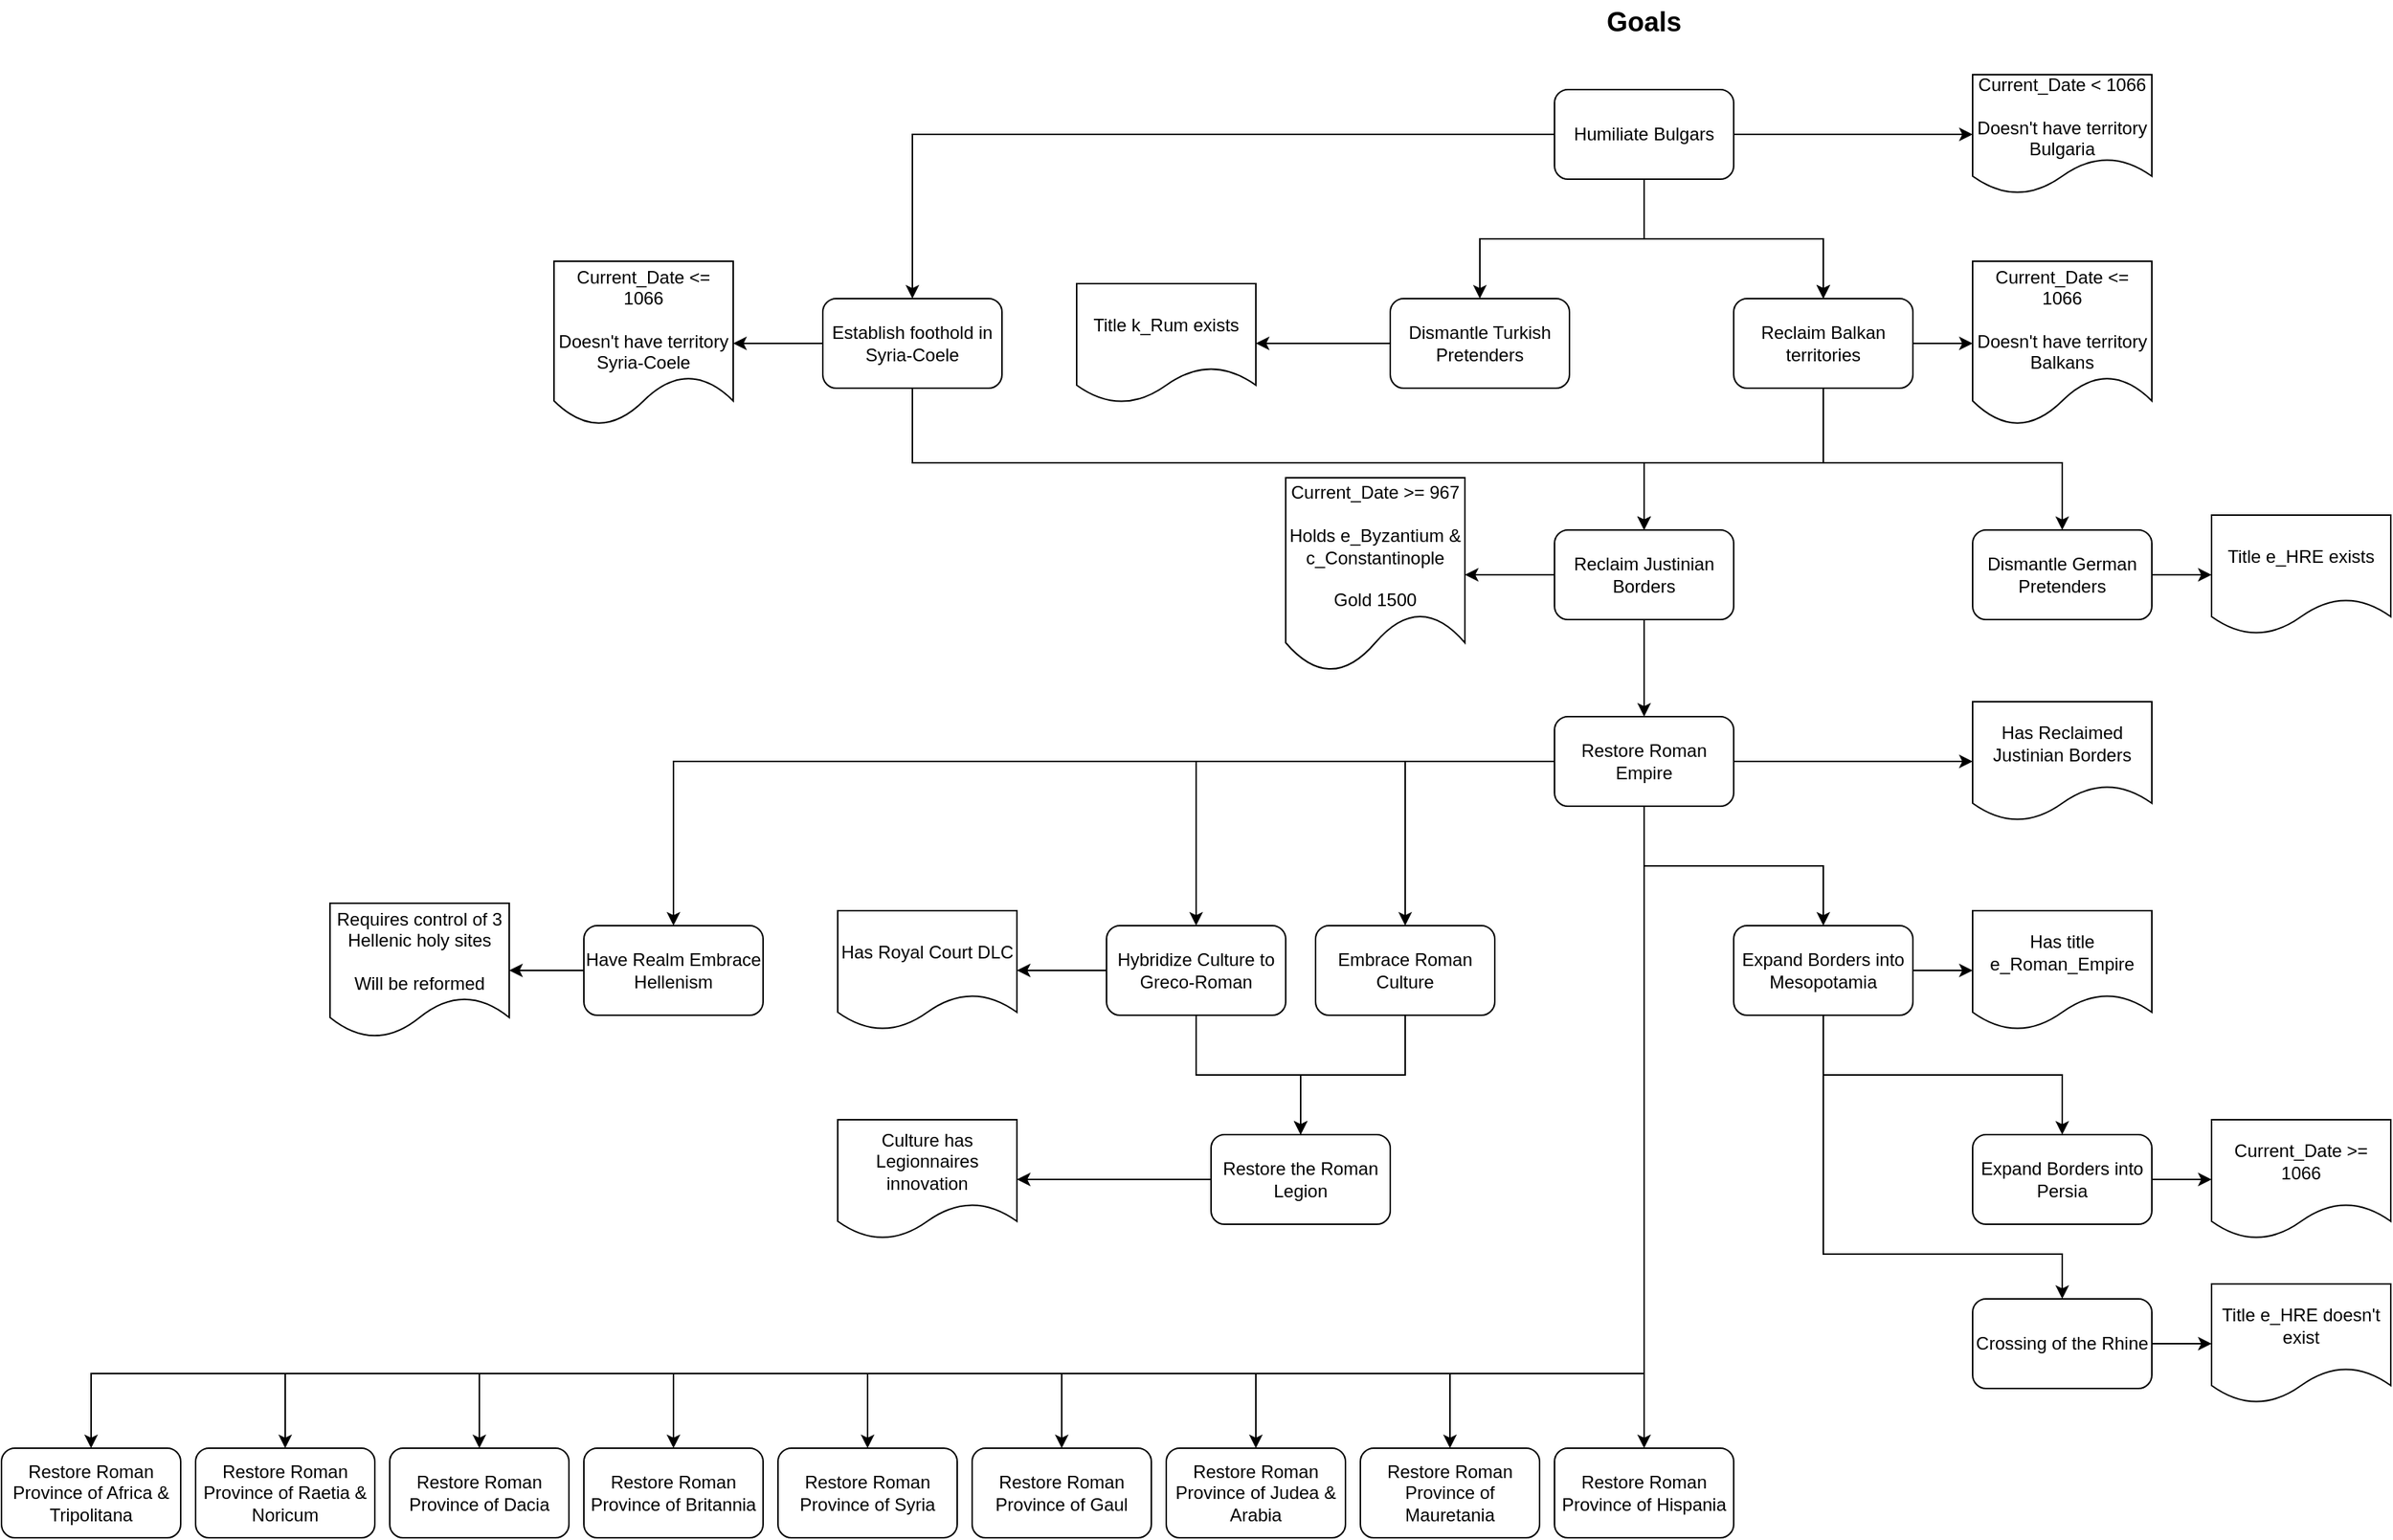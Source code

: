 <mxfile version="22.1.0" type="github" pages="2">
  <diagram id="C5RBs43oDa-KdzZeNtuy" name="Goals">
    <mxGraphModel dx="4570" dy="1067" grid="1" gridSize="10" guides="1" tooltips="1" connect="1" arrows="1" fold="1" page="1" pageScale="1" pageWidth="1169" pageHeight="827" math="0" shadow="0">
      <root>
        <mxCell id="WIyWlLk6GJQsqaUBKTNV-0" />
        <mxCell id="WIyWlLk6GJQsqaUBKTNV-1" parent="WIyWlLk6GJQsqaUBKTNV-0" />
        <mxCell id="AzHufuIv4rGmuMpHbdiP-20" value="" style="edgeStyle=orthogonalEdgeStyle;rounded=0;orthogonalLoop=1;jettySize=auto;html=1;" parent="WIyWlLk6GJQsqaUBKTNV-1" source="AzHufuIv4rGmuMpHbdiP-2" target="AzHufuIv4rGmuMpHbdiP-19" edge="1">
          <mxGeometry relative="1" as="geometry" />
        </mxCell>
        <mxCell id="AzHufuIv4rGmuMpHbdiP-2" value="Restore the Roman Legion" style="rounded=1;whiteSpace=wrap;html=1;" parent="WIyWlLk6GJQsqaUBKTNV-1" vertex="1">
          <mxGeometry x="-830" y="790" width="120" height="60" as="geometry" />
        </mxCell>
        <mxCell id="AzHufuIv4rGmuMpHbdiP-32" value="" style="edgeStyle=orthogonalEdgeStyle;rounded=0;orthogonalLoop=1;jettySize=auto;html=1;" parent="WIyWlLk6GJQsqaUBKTNV-1" source="AzHufuIv4rGmuMpHbdiP-3" target="AzHufuIv4rGmuMpHbdiP-31" edge="1">
          <mxGeometry relative="1" as="geometry" />
        </mxCell>
        <mxCell id="AzHufuIv4rGmuMpHbdiP-34" value="" style="edgeStyle=orthogonalEdgeStyle;rounded=0;orthogonalLoop=1;jettySize=auto;html=1;" parent="WIyWlLk6GJQsqaUBKTNV-1" source="AzHufuIv4rGmuMpHbdiP-3" target="AzHufuIv4rGmuMpHbdiP-33" edge="1">
          <mxGeometry relative="1" as="geometry" />
        </mxCell>
        <mxCell id="AzHufuIv4rGmuMpHbdiP-3" value="Reclaim Justinian Borders" style="rounded=1;whiteSpace=wrap;html=1;" parent="WIyWlLk6GJQsqaUBKTNV-1" vertex="1">
          <mxGeometry x="-600" y="385" width="120" height="60" as="geometry" />
        </mxCell>
        <mxCell id="AzHufuIv4rGmuMpHbdiP-19" value="Culture has Legionnaires innovation" style="shape=document;whiteSpace=wrap;html=1;boundedLbl=1;rounded=1;" parent="WIyWlLk6GJQsqaUBKTNV-1" vertex="1">
          <mxGeometry x="-1080" y="780" width="120" height="80" as="geometry" />
        </mxCell>
        <mxCell id="AzHufuIv4rGmuMpHbdiP-31" value="Current_Date &amp;gt;= 967&lt;br&gt;&lt;br&gt;Holds e_Byzantium &amp;amp; c_Constantinople&lt;br&gt;&lt;br&gt;Gold 1500" style="shape=document;whiteSpace=wrap;html=1;boundedLbl=1;rounded=1;" parent="WIyWlLk6GJQsqaUBKTNV-1" vertex="1">
          <mxGeometry x="-780" y="350" width="120" height="130" as="geometry" />
        </mxCell>
        <mxCell id="AzHufuIv4rGmuMpHbdiP-36" value="" style="edgeStyle=orthogonalEdgeStyle;rounded=0;orthogonalLoop=1;jettySize=auto;html=1;" parent="WIyWlLk6GJQsqaUBKTNV-1" source="AzHufuIv4rGmuMpHbdiP-33" target="AzHufuIv4rGmuMpHbdiP-35" edge="1">
          <mxGeometry relative="1" as="geometry" />
        </mxCell>
        <mxCell id="AzHufuIv4rGmuMpHbdiP-55" value="" style="edgeStyle=orthogonalEdgeStyle;rounded=0;orthogonalLoop=1;jettySize=auto;html=1;" parent="WIyWlLk6GJQsqaUBKTNV-1" source="AzHufuIv4rGmuMpHbdiP-33" target="AzHufuIv4rGmuMpHbdiP-54" edge="1">
          <mxGeometry relative="1" as="geometry" />
        </mxCell>
        <mxCell id="AzHufuIv4rGmuMpHbdiP-65" style="edgeStyle=orthogonalEdgeStyle;rounded=0;orthogonalLoop=1;jettySize=auto;html=1;" parent="WIyWlLk6GJQsqaUBKTNV-1" source="AzHufuIv4rGmuMpHbdiP-33" target="AzHufuIv4rGmuMpHbdiP-64" edge="1">
          <mxGeometry relative="1" as="geometry" />
        </mxCell>
        <mxCell id="AzHufuIv4rGmuMpHbdiP-66" style="edgeStyle=orthogonalEdgeStyle;rounded=0;orthogonalLoop=1;jettySize=auto;html=1;entryX=0.5;entryY=0;entryDx=0;entryDy=0;" parent="WIyWlLk6GJQsqaUBKTNV-1" source="AzHufuIv4rGmuMpHbdiP-33" target="AzHufuIv4rGmuMpHbdiP-63" edge="1">
          <mxGeometry relative="1" as="geometry" />
        </mxCell>
        <mxCell id="vj43TnjGdLEXOyHiawmW-1" value="" style="edgeStyle=orthogonalEdgeStyle;rounded=0;orthogonalLoop=1;jettySize=auto;html=1;" edge="1" parent="WIyWlLk6GJQsqaUBKTNV-1" source="AzHufuIv4rGmuMpHbdiP-33" target="vj43TnjGdLEXOyHiawmW-0">
          <mxGeometry relative="1" as="geometry" />
        </mxCell>
        <mxCell id="xvBwaV-0SH2-mo29iPKQ-28" style="edgeStyle=orthogonalEdgeStyle;rounded=0;orthogonalLoop=1;jettySize=auto;html=1;entryX=0.5;entryY=0;entryDx=0;entryDy=0;" edge="1" parent="WIyWlLk6GJQsqaUBKTNV-1" source="AzHufuIv4rGmuMpHbdiP-33" target="xvBwaV-0SH2-mo29iPKQ-24">
          <mxGeometry relative="1" as="geometry">
            <Array as="points">
              <mxPoint x="-540" y="950" />
              <mxPoint x="-670" y="950" />
            </Array>
          </mxGeometry>
        </mxCell>
        <mxCell id="AzHufuIv4rGmuMpHbdiP-33" value="Restore Roman Empire" style="whiteSpace=wrap;html=1;rounded=1;" parent="WIyWlLk6GJQsqaUBKTNV-1" vertex="1">
          <mxGeometry x="-600" y="510" width="120" height="60" as="geometry" />
        </mxCell>
        <mxCell id="AzHufuIv4rGmuMpHbdiP-35" value="Has Reclaimed Justinian Borders" style="shape=document;whiteSpace=wrap;html=1;boundedLbl=1;rounded=1;" parent="WIyWlLk6GJQsqaUBKTNV-1" vertex="1">
          <mxGeometry x="-320" y="500" width="120" height="80" as="geometry" />
        </mxCell>
        <mxCell id="AzHufuIv4rGmuMpHbdiP-40" style="edgeStyle=orthogonalEdgeStyle;rounded=0;orthogonalLoop=1;jettySize=auto;html=1;" parent="WIyWlLk6GJQsqaUBKTNV-1" source="AzHufuIv4rGmuMpHbdiP-39" target="AzHufuIv4rGmuMpHbdiP-3" edge="1">
          <mxGeometry relative="1" as="geometry">
            <Array as="points">
              <mxPoint x="-420" y="340" />
              <mxPoint x="-540" y="340" />
            </Array>
          </mxGeometry>
        </mxCell>
        <mxCell id="AzHufuIv4rGmuMpHbdiP-47" value="" style="edgeStyle=orthogonalEdgeStyle;rounded=0;orthogonalLoop=1;jettySize=auto;html=1;" parent="WIyWlLk6GJQsqaUBKTNV-1" source="AzHufuIv4rGmuMpHbdiP-39" target="AzHufuIv4rGmuMpHbdiP-46" edge="1">
          <mxGeometry relative="1" as="geometry" />
        </mxCell>
        <mxCell id="xvBwaV-0SH2-mo29iPKQ-13" style="edgeStyle=orthogonalEdgeStyle;rounded=0;orthogonalLoop=1;jettySize=auto;html=1;entryX=0.5;entryY=0;entryDx=0;entryDy=0;" edge="1" parent="WIyWlLk6GJQsqaUBKTNV-1" source="AzHufuIv4rGmuMpHbdiP-39" target="xvBwaV-0SH2-mo29iPKQ-11">
          <mxGeometry relative="1" as="geometry">
            <Array as="points">
              <mxPoint x="-420" y="340" />
              <mxPoint x="-260" y="340" />
            </Array>
          </mxGeometry>
        </mxCell>
        <mxCell id="AzHufuIv4rGmuMpHbdiP-39" value="Reclaim Balkan territories" style="rounded=1;whiteSpace=wrap;html=1;" parent="WIyWlLk6GJQsqaUBKTNV-1" vertex="1">
          <mxGeometry x="-480" y="230" width="120" height="60" as="geometry" />
        </mxCell>
        <mxCell id="AzHufuIv4rGmuMpHbdiP-44" value="" style="edgeStyle=orthogonalEdgeStyle;rounded=0;orthogonalLoop=1;jettySize=auto;html=1;" parent="WIyWlLk6GJQsqaUBKTNV-1" source="AzHufuIv4rGmuMpHbdiP-42" target="AzHufuIv4rGmuMpHbdiP-43" edge="1">
          <mxGeometry relative="1" as="geometry" />
        </mxCell>
        <mxCell id="AzHufuIv4rGmuMpHbdiP-45" style="edgeStyle=orthogonalEdgeStyle;rounded=0;orthogonalLoop=1;jettySize=auto;html=1;entryX=0.5;entryY=0;entryDx=0;entryDy=0;" parent="WIyWlLk6GJQsqaUBKTNV-1" source="AzHufuIv4rGmuMpHbdiP-42" target="AzHufuIv4rGmuMpHbdiP-39" edge="1">
          <mxGeometry relative="1" as="geometry" />
        </mxCell>
        <mxCell id="AzHufuIv4rGmuMpHbdiP-48" value="" style="edgeStyle=orthogonalEdgeStyle;rounded=0;orthogonalLoop=1;jettySize=auto;html=1;" parent="WIyWlLk6GJQsqaUBKTNV-1" source="AzHufuIv4rGmuMpHbdiP-42" target="AzHufuIv4rGmuMpHbdiP-39" edge="1">
          <mxGeometry relative="1" as="geometry" />
        </mxCell>
        <mxCell id="AzHufuIv4rGmuMpHbdiP-50" value="" style="edgeStyle=orthogonalEdgeStyle;rounded=0;orthogonalLoop=1;jettySize=auto;html=1;" parent="WIyWlLk6GJQsqaUBKTNV-1" source="AzHufuIv4rGmuMpHbdiP-42" target="AzHufuIv4rGmuMpHbdiP-49" edge="1">
          <mxGeometry relative="1" as="geometry" />
        </mxCell>
        <mxCell id="xvBwaV-0SH2-mo29iPKQ-10" style="edgeStyle=orthogonalEdgeStyle;rounded=0;orthogonalLoop=1;jettySize=auto;html=1;entryX=0.5;entryY=0;entryDx=0;entryDy=0;" edge="1" parent="WIyWlLk6GJQsqaUBKTNV-1" source="AzHufuIv4rGmuMpHbdiP-42" target="xvBwaV-0SH2-mo29iPKQ-4">
          <mxGeometry relative="1" as="geometry" />
        </mxCell>
        <mxCell id="AzHufuIv4rGmuMpHbdiP-42" value="Humiliate Bulgars" style="rounded=1;whiteSpace=wrap;html=1;" parent="WIyWlLk6GJQsqaUBKTNV-1" vertex="1">
          <mxGeometry x="-600" y="90" width="120" height="60" as="geometry" />
        </mxCell>
        <mxCell id="AzHufuIv4rGmuMpHbdiP-43" value="Current_Date &amp;lt; 1066&lt;br&gt;&lt;br&gt;Doesn&#39;t have territory Bulgaria" style="shape=document;whiteSpace=wrap;html=1;boundedLbl=1;rounded=1;" parent="WIyWlLk6GJQsqaUBKTNV-1" vertex="1">
          <mxGeometry x="-320" y="80" width="120" height="80" as="geometry" />
        </mxCell>
        <mxCell id="AzHufuIv4rGmuMpHbdiP-46" value="Current_Date &amp;lt;= 1066&lt;br&gt;&lt;br&gt;Doesn&#39;t have territory Balkans&lt;br&gt;" style="shape=document;whiteSpace=wrap;html=1;boundedLbl=1;rounded=1;" parent="WIyWlLk6GJQsqaUBKTNV-1" vertex="1">
          <mxGeometry x="-320" y="205" width="120" height="110" as="geometry" />
        </mxCell>
        <mxCell id="AzHufuIv4rGmuMpHbdiP-52" value="" style="edgeStyle=orthogonalEdgeStyle;rounded=0;orthogonalLoop=1;jettySize=auto;html=1;" parent="WIyWlLk6GJQsqaUBKTNV-1" source="AzHufuIv4rGmuMpHbdiP-49" target="AzHufuIv4rGmuMpHbdiP-51" edge="1">
          <mxGeometry relative="1" as="geometry" />
        </mxCell>
        <mxCell id="xvBwaV-0SH2-mo29iPKQ-9" style="edgeStyle=orthogonalEdgeStyle;rounded=0;orthogonalLoop=1;jettySize=auto;html=1;entryX=0.5;entryY=0;entryDx=0;entryDy=0;exitX=0.5;exitY=1;exitDx=0;exitDy=0;" edge="1" parent="WIyWlLk6GJQsqaUBKTNV-1" source="AzHufuIv4rGmuMpHbdiP-49" target="AzHufuIv4rGmuMpHbdiP-3">
          <mxGeometry relative="1" as="geometry">
            <Array as="points">
              <mxPoint x="-1030" y="340" />
              <mxPoint x="-540" y="340" />
            </Array>
          </mxGeometry>
        </mxCell>
        <mxCell id="AzHufuIv4rGmuMpHbdiP-49" value="Establish foothold in Syria-Coele" style="whiteSpace=wrap;html=1;rounded=1;" parent="WIyWlLk6GJQsqaUBKTNV-1" vertex="1">
          <mxGeometry x="-1090" y="230" width="120" height="60" as="geometry" />
        </mxCell>
        <mxCell id="AzHufuIv4rGmuMpHbdiP-51" value="Current_Date &amp;lt;= 1066&lt;br&gt;&lt;br&gt;Doesn&#39;t have territory Syria-Coele" style="shape=document;whiteSpace=wrap;html=1;boundedLbl=1;rounded=1;" parent="WIyWlLk6GJQsqaUBKTNV-1" vertex="1">
          <mxGeometry x="-1270" y="205" width="120" height="110" as="geometry" />
        </mxCell>
        <mxCell id="AzHufuIv4rGmuMpHbdiP-57" value="" style="edgeStyle=orthogonalEdgeStyle;rounded=0;orthogonalLoop=1;jettySize=auto;html=1;" parent="WIyWlLk6GJQsqaUBKTNV-1" source="AzHufuIv4rGmuMpHbdiP-54" target="AzHufuIv4rGmuMpHbdiP-56" edge="1">
          <mxGeometry relative="1" as="geometry" />
        </mxCell>
        <mxCell id="AzHufuIv4rGmuMpHbdiP-59" value="" style="edgeStyle=orthogonalEdgeStyle;rounded=0;orthogonalLoop=1;jettySize=auto;html=1;" parent="WIyWlLk6GJQsqaUBKTNV-1" source="AzHufuIv4rGmuMpHbdiP-54" target="AzHufuIv4rGmuMpHbdiP-58" edge="1">
          <mxGeometry relative="1" as="geometry">
            <Array as="points">
              <mxPoint x="-420" y="750" />
              <mxPoint x="-260" y="750" />
            </Array>
          </mxGeometry>
        </mxCell>
        <mxCell id="xvBwaV-0SH2-mo29iPKQ-1" value="" style="edgeStyle=orthogonalEdgeStyle;rounded=0;orthogonalLoop=1;jettySize=auto;html=1;" edge="1" parent="WIyWlLk6GJQsqaUBKTNV-1" source="AzHufuIv4rGmuMpHbdiP-54" target="xvBwaV-0SH2-mo29iPKQ-0">
          <mxGeometry relative="1" as="geometry">
            <Array as="points">
              <mxPoint x="-420" y="870" />
              <mxPoint x="-260" y="870" />
            </Array>
          </mxGeometry>
        </mxCell>
        <mxCell id="xvBwaV-0SH2-mo29iPKQ-20" style="edgeStyle=orthogonalEdgeStyle;rounded=0;orthogonalLoop=1;jettySize=auto;html=1;entryX=0.5;entryY=0;entryDx=0;entryDy=0;exitX=0.5;exitY=1;exitDx=0;exitDy=0;" edge="1" parent="WIyWlLk6GJQsqaUBKTNV-1" source="AzHufuIv4rGmuMpHbdiP-33" target="xvBwaV-0SH2-mo29iPKQ-18">
          <mxGeometry relative="1" as="geometry" />
        </mxCell>
        <mxCell id="AzHufuIv4rGmuMpHbdiP-54" value="Expand Borders into Mesopotamia" style="whiteSpace=wrap;html=1;rounded=1;" parent="WIyWlLk6GJQsqaUBKTNV-1" vertex="1">
          <mxGeometry x="-480" y="650" width="120" height="60" as="geometry" />
        </mxCell>
        <mxCell id="AzHufuIv4rGmuMpHbdiP-56" value="Has title e_Roman_Empire" style="shape=document;whiteSpace=wrap;html=1;boundedLbl=1;rounded=1;" parent="WIyWlLk6GJQsqaUBKTNV-1" vertex="1">
          <mxGeometry x="-320" y="640" width="120" height="80" as="geometry" />
        </mxCell>
        <mxCell id="AzHufuIv4rGmuMpHbdiP-61" value="" style="edgeStyle=orthogonalEdgeStyle;rounded=0;orthogonalLoop=1;jettySize=auto;html=1;" parent="WIyWlLk6GJQsqaUBKTNV-1" source="AzHufuIv4rGmuMpHbdiP-58" target="AzHufuIv4rGmuMpHbdiP-60" edge="1">
          <mxGeometry relative="1" as="geometry" />
        </mxCell>
        <mxCell id="AzHufuIv4rGmuMpHbdiP-58" value="Expand Borders into Persia" style="whiteSpace=wrap;html=1;rounded=1;" parent="WIyWlLk6GJQsqaUBKTNV-1" vertex="1">
          <mxGeometry x="-320" y="790" width="120" height="60" as="geometry" />
        </mxCell>
        <mxCell id="AzHufuIv4rGmuMpHbdiP-60" value="Current_Date &amp;gt;= 1066" style="shape=document;whiteSpace=wrap;html=1;boundedLbl=1;rounded=1;" parent="WIyWlLk6GJQsqaUBKTNV-1" vertex="1">
          <mxGeometry x="-160" y="780" width="120" height="80" as="geometry" />
        </mxCell>
        <mxCell id="AzHufuIv4rGmuMpHbdiP-68" style="edgeStyle=orthogonalEdgeStyle;rounded=0;orthogonalLoop=1;jettySize=auto;html=1;entryX=0.5;entryY=0;entryDx=0;entryDy=0;" parent="WIyWlLk6GJQsqaUBKTNV-1" source="AzHufuIv4rGmuMpHbdiP-63" target="AzHufuIv4rGmuMpHbdiP-2" edge="1">
          <mxGeometry relative="1" as="geometry" />
        </mxCell>
        <mxCell id="AzHufuIv4rGmuMpHbdiP-63" value="Embrace Roman Culture" style="rounded=1;whiteSpace=wrap;html=1;" parent="WIyWlLk6GJQsqaUBKTNV-1" vertex="1">
          <mxGeometry x="-760" y="650" width="120" height="60" as="geometry" />
        </mxCell>
        <mxCell id="AzHufuIv4rGmuMpHbdiP-67" style="edgeStyle=orthogonalEdgeStyle;rounded=0;orthogonalLoop=1;jettySize=auto;html=1;entryX=0.5;entryY=0;entryDx=0;entryDy=0;" parent="WIyWlLk6GJQsqaUBKTNV-1" source="AzHufuIv4rGmuMpHbdiP-64" target="AzHufuIv4rGmuMpHbdiP-2" edge="1">
          <mxGeometry relative="1" as="geometry" />
        </mxCell>
        <mxCell id="AzHufuIv4rGmuMpHbdiP-70" value="" style="edgeStyle=orthogonalEdgeStyle;rounded=0;orthogonalLoop=1;jettySize=auto;html=1;" parent="WIyWlLk6GJQsqaUBKTNV-1" source="AzHufuIv4rGmuMpHbdiP-64" target="AzHufuIv4rGmuMpHbdiP-69" edge="1">
          <mxGeometry relative="1" as="geometry" />
        </mxCell>
        <mxCell id="AzHufuIv4rGmuMpHbdiP-64" value="Hybridize Culture to Greco-Roman" style="rounded=1;whiteSpace=wrap;html=1;" parent="WIyWlLk6GJQsqaUBKTNV-1" vertex="1">
          <mxGeometry x="-900" y="650" width="120" height="60" as="geometry" />
        </mxCell>
        <mxCell id="AzHufuIv4rGmuMpHbdiP-69" value="Has Royal Court DLC" style="shape=document;whiteSpace=wrap;html=1;boundedLbl=1;rounded=1;" parent="WIyWlLk6GJQsqaUBKTNV-1" vertex="1">
          <mxGeometry x="-1080" y="640" width="120" height="80" as="geometry" />
        </mxCell>
        <mxCell id="AzHufuIv4rGmuMpHbdiP-73" value="&lt;font style=&quot;font-size: 18px;&quot;&gt;&lt;b&gt;Goals&lt;br&gt;&lt;/b&gt;&lt;/font&gt;" style="text;html=1;strokeColor=none;fillColor=none;align=center;verticalAlign=middle;whiteSpace=wrap;rounded=0;" parent="WIyWlLk6GJQsqaUBKTNV-1" vertex="1">
          <mxGeometry x="-570" y="30" width="60" height="30" as="geometry" />
        </mxCell>
        <mxCell id="vj43TnjGdLEXOyHiawmW-3" value="" style="edgeStyle=orthogonalEdgeStyle;rounded=0;orthogonalLoop=1;jettySize=auto;html=1;" edge="1" parent="WIyWlLk6GJQsqaUBKTNV-1" source="vj43TnjGdLEXOyHiawmW-0" target="vj43TnjGdLEXOyHiawmW-2">
          <mxGeometry relative="1" as="geometry" />
        </mxCell>
        <mxCell id="vj43TnjGdLEXOyHiawmW-0" value="Have Realm Embrace Hellenism" style="whiteSpace=wrap;html=1;rounded=1;" vertex="1" parent="WIyWlLk6GJQsqaUBKTNV-1">
          <mxGeometry x="-1250" y="650" width="120" height="60" as="geometry" />
        </mxCell>
        <mxCell id="vj43TnjGdLEXOyHiawmW-2" value="Requires control of 3 Hellenic holy sites&lt;br&gt;&lt;br&gt;Will be reformed" style="shape=document;whiteSpace=wrap;html=1;boundedLbl=1;rounded=1;" vertex="1" parent="WIyWlLk6GJQsqaUBKTNV-1">
          <mxGeometry x="-1420" y="635" width="120" height="90" as="geometry" />
        </mxCell>
        <mxCell id="xvBwaV-0SH2-mo29iPKQ-3" value="" style="edgeStyle=orthogonalEdgeStyle;rounded=0;orthogonalLoop=1;jettySize=auto;html=1;" edge="1" parent="WIyWlLk6GJQsqaUBKTNV-1" source="xvBwaV-0SH2-mo29iPKQ-0" target="xvBwaV-0SH2-mo29iPKQ-2">
          <mxGeometry relative="1" as="geometry" />
        </mxCell>
        <mxCell id="xvBwaV-0SH2-mo29iPKQ-0" value="Crossing of the Rhine" style="whiteSpace=wrap;html=1;rounded=1;" vertex="1" parent="WIyWlLk6GJQsqaUBKTNV-1">
          <mxGeometry x="-320" y="900" width="120" height="60" as="geometry" />
        </mxCell>
        <mxCell id="xvBwaV-0SH2-mo29iPKQ-2" value="Title e_HRE doesn&#39;t exist" style="shape=document;whiteSpace=wrap;html=1;boundedLbl=1;rounded=1;" vertex="1" parent="WIyWlLk6GJQsqaUBKTNV-1">
          <mxGeometry x="-160" y="890" width="120" height="80" as="geometry" />
        </mxCell>
        <mxCell id="xvBwaV-0SH2-mo29iPKQ-5" value="Title k_Rum exists" style="shape=document;whiteSpace=wrap;html=1;boundedLbl=1;rounded=1;" vertex="1" parent="WIyWlLk6GJQsqaUBKTNV-1">
          <mxGeometry x="-920" y="220" width="120" height="80" as="geometry" />
        </mxCell>
        <mxCell id="xvBwaV-0SH2-mo29iPKQ-17" style="edgeStyle=orthogonalEdgeStyle;rounded=0;orthogonalLoop=1;jettySize=auto;html=1;entryX=1;entryY=0.5;entryDx=0;entryDy=0;" edge="1" parent="WIyWlLk6GJQsqaUBKTNV-1" source="xvBwaV-0SH2-mo29iPKQ-4" target="xvBwaV-0SH2-mo29iPKQ-5">
          <mxGeometry relative="1" as="geometry" />
        </mxCell>
        <mxCell id="xvBwaV-0SH2-mo29iPKQ-4" value="Dismantle Turkish Pretenders" style="rounded=1;whiteSpace=wrap;html=1;" vertex="1" parent="WIyWlLk6GJQsqaUBKTNV-1">
          <mxGeometry x="-710" y="230" width="120" height="60" as="geometry" />
        </mxCell>
        <mxCell id="xvBwaV-0SH2-mo29iPKQ-15" value="" style="edgeStyle=orthogonalEdgeStyle;rounded=0;orthogonalLoop=1;jettySize=auto;html=1;" edge="1" parent="WIyWlLk6GJQsqaUBKTNV-1" source="xvBwaV-0SH2-mo29iPKQ-11" target="xvBwaV-0SH2-mo29iPKQ-14">
          <mxGeometry relative="1" as="geometry" />
        </mxCell>
        <mxCell id="xvBwaV-0SH2-mo29iPKQ-11" value="Dismantle German Pretenders" style="rounded=1;whiteSpace=wrap;html=1;" vertex="1" parent="WIyWlLk6GJQsqaUBKTNV-1">
          <mxGeometry x="-320" y="385" width="120" height="60" as="geometry" />
        </mxCell>
        <mxCell id="xvBwaV-0SH2-mo29iPKQ-14" value="Title e_HRE exists" style="shape=document;whiteSpace=wrap;html=1;boundedLbl=1;rounded=1;" vertex="1" parent="WIyWlLk6GJQsqaUBKTNV-1">
          <mxGeometry x="-160" y="375" width="120" height="80" as="geometry" />
        </mxCell>
        <mxCell id="xvBwaV-0SH2-mo29iPKQ-18" value="Restore Roman Province of Hispania" style="rounded=1;whiteSpace=wrap;html=1;" vertex="1" parent="WIyWlLk6GJQsqaUBKTNV-1">
          <mxGeometry x="-600" y="1000" width="120" height="60" as="geometry" />
        </mxCell>
        <mxCell id="xvBwaV-0SH2-mo29iPKQ-21" value="Restore Roman Province of Gaul" style="rounded=1;whiteSpace=wrap;html=1;" vertex="1" parent="WIyWlLk6GJQsqaUBKTNV-1">
          <mxGeometry x="-990" y="1000" width="120" height="60" as="geometry" />
        </mxCell>
        <mxCell id="xvBwaV-0SH2-mo29iPKQ-23" value="Restore Roman Province of Britannia" style="rounded=1;whiteSpace=wrap;html=1;" vertex="1" parent="WIyWlLk6GJQsqaUBKTNV-1">
          <mxGeometry x="-1250" y="1000" width="120" height="60" as="geometry" />
        </mxCell>
        <mxCell id="xvBwaV-0SH2-mo29iPKQ-24" value="Restore Roman Province of Mauretania" style="rounded=1;whiteSpace=wrap;html=1;" vertex="1" parent="WIyWlLk6GJQsqaUBKTNV-1">
          <mxGeometry x="-730" y="1000" width="120" height="60" as="geometry" />
        </mxCell>
        <mxCell id="xvBwaV-0SH2-mo29iPKQ-25" value="Restore Roman Province of Africa &amp;amp; Tripolitana" style="rounded=1;whiteSpace=wrap;html=1;" vertex="1" parent="WIyWlLk6GJQsqaUBKTNV-1">
          <mxGeometry x="-1640" y="1000" width="120" height="60" as="geometry" />
        </mxCell>
        <mxCell id="xvBwaV-0SH2-mo29iPKQ-26" value="Restore Roman Province of Syria" style="rounded=1;whiteSpace=wrap;html=1;" vertex="1" parent="WIyWlLk6GJQsqaUBKTNV-1">
          <mxGeometry x="-1120" y="1000" width="120" height="60" as="geometry" />
        </mxCell>
        <mxCell id="xvBwaV-0SH2-mo29iPKQ-27" value="Restore Roman Province of Judea &amp;amp; Arabia" style="rounded=1;whiteSpace=wrap;html=1;" vertex="1" parent="WIyWlLk6GJQsqaUBKTNV-1">
          <mxGeometry x="-860" y="1000" width="120" height="60" as="geometry" />
        </mxCell>
        <mxCell id="xvBwaV-0SH2-mo29iPKQ-30" style="edgeStyle=orthogonalEdgeStyle;rounded=0;orthogonalLoop=1;jettySize=auto;html=1;entryX=0.5;entryY=0;entryDx=0;entryDy=0;exitX=0.5;exitY=1;exitDx=0;exitDy=0;" edge="1" parent="WIyWlLk6GJQsqaUBKTNV-1" source="AzHufuIv4rGmuMpHbdiP-33" target="xvBwaV-0SH2-mo29iPKQ-27">
          <mxGeometry relative="1" as="geometry">
            <mxPoint x="-530" y="580" as="sourcePoint" />
            <mxPoint x="-660" y="1010" as="targetPoint" />
            <Array as="points">
              <mxPoint x="-540" y="950" />
              <mxPoint x="-800" y="950" />
            </Array>
          </mxGeometry>
        </mxCell>
        <mxCell id="xvBwaV-0SH2-mo29iPKQ-31" style="edgeStyle=orthogonalEdgeStyle;rounded=0;orthogonalLoop=1;jettySize=auto;html=1;entryX=0.5;entryY=0;entryDx=0;entryDy=0;exitX=0.5;exitY=1;exitDx=0;exitDy=0;" edge="1" parent="WIyWlLk6GJQsqaUBKTNV-1" source="AzHufuIv4rGmuMpHbdiP-33" target="xvBwaV-0SH2-mo29iPKQ-21">
          <mxGeometry relative="1" as="geometry">
            <mxPoint x="-530" y="580" as="sourcePoint" />
            <mxPoint x="-790" y="1010" as="targetPoint" />
            <Array as="points">
              <mxPoint x="-540" y="950" />
              <mxPoint x="-930" y="950" />
            </Array>
          </mxGeometry>
        </mxCell>
        <mxCell id="xvBwaV-0SH2-mo29iPKQ-32" style="edgeStyle=orthogonalEdgeStyle;rounded=0;orthogonalLoop=1;jettySize=auto;html=1;entryX=0.5;entryY=0;entryDx=0;entryDy=0;exitX=0.5;exitY=1;exitDx=0;exitDy=0;" edge="1" parent="WIyWlLk6GJQsqaUBKTNV-1" source="AzHufuIv4rGmuMpHbdiP-33" target="xvBwaV-0SH2-mo29iPKQ-26">
          <mxGeometry relative="1" as="geometry">
            <mxPoint x="-520" y="590" as="sourcePoint" />
            <mxPoint x="-780" y="1020" as="targetPoint" />
            <Array as="points">
              <mxPoint x="-540" y="950" />
              <mxPoint x="-1060" y="950" />
            </Array>
          </mxGeometry>
        </mxCell>
        <mxCell id="xvBwaV-0SH2-mo29iPKQ-33" value="Restore Roman Province of Dacia" style="rounded=1;whiteSpace=wrap;html=1;" vertex="1" parent="WIyWlLk6GJQsqaUBKTNV-1">
          <mxGeometry x="-1380" y="1000" width="120" height="60" as="geometry" />
        </mxCell>
        <mxCell id="xvBwaV-0SH2-mo29iPKQ-35" value="Restore Roman Province of Raetia &amp;amp; Noricum" style="rounded=1;whiteSpace=wrap;html=1;" vertex="1" parent="WIyWlLk6GJQsqaUBKTNV-1">
          <mxGeometry x="-1510" y="1000" width="120" height="60" as="geometry" />
        </mxCell>
        <mxCell id="xvBwaV-0SH2-mo29iPKQ-36" style="edgeStyle=orthogonalEdgeStyle;rounded=0;orthogonalLoop=1;jettySize=auto;html=1;entryX=0.5;entryY=0;entryDx=0;entryDy=0;exitX=0.5;exitY=1;exitDx=0;exitDy=0;" edge="1" parent="WIyWlLk6GJQsqaUBKTNV-1" source="AzHufuIv4rGmuMpHbdiP-33" target="xvBwaV-0SH2-mo29iPKQ-23">
          <mxGeometry relative="1" as="geometry">
            <mxPoint x="-530" y="580" as="sourcePoint" />
            <mxPoint x="-1050" y="1010" as="targetPoint" />
            <Array as="points">
              <mxPoint x="-540" y="950" />
              <mxPoint x="-1190" y="950" />
            </Array>
          </mxGeometry>
        </mxCell>
        <mxCell id="xvBwaV-0SH2-mo29iPKQ-37" style="edgeStyle=orthogonalEdgeStyle;rounded=0;orthogonalLoop=1;jettySize=auto;html=1;entryX=0.5;entryY=0;entryDx=0;entryDy=0;exitX=0.5;exitY=1;exitDx=0;exitDy=0;" edge="1" parent="WIyWlLk6GJQsqaUBKTNV-1" source="AzHufuIv4rGmuMpHbdiP-33" target="xvBwaV-0SH2-mo29iPKQ-33">
          <mxGeometry relative="1" as="geometry">
            <mxPoint x="-530" y="580" as="sourcePoint" />
            <mxPoint x="-1180" y="1010" as="targetPoint" />
            <Array as="points">
              <mxPoint x="-540" y="950" />
              <mxPoint x="-1320" y="950" />
            </Array>
          </mxGeometry>
        </mxCell>
        <mxCell id="xvBwaV-0SH2-mo29iPKQ-38" style="edgeStyle=orthogonalEdgeStyle;rounded=0;orthogonalLoop=1;jettySize=auto;html=1;entryX=0.5;entryY=0;entryDx=0;entryDy=0;exitX=0.5;exitY=1;exitDx=0;exitDy=0;" edge="1" parent="WIyWlLk6GJQsqaUBKTNV-1" source="AzHufuIv4rGmuMpHbdiP-33" target="xvBwaV-0SH2-mo29iPKQ-35">
          <mxGeometry relative="1" as="geometry">
            <mxPoint x="-530" y="580" as="sourcePoint" />
            <mxPoint x="-1310" y="1010" as="targetPoint" />
            <Array as="points">
              <mxPoint x="-540" y="950" />
              <mxPoint x="-1450" y="950" />
            </Array>
          </mxGeometry>
        </mxCell>
        <mxCell id="xvBwaV-0SH2-mo29iPKQ-39" style="edgeStyle=orthogonalEdgeStyle;rounded=0;orthogonalLoop=1;jettySize=auto;html=1;entryX=0.5;entryY=0;entryDx=0;entryDy=0;exitX=0.5;exitY=1;exitDx=0;exitDy=0;" edge="1" parent="WIyWlLk6GJQsqaUBKTNV-1" source="AzHufuIv4rGmuMpHbdiP-33" target="xvBwaV-0SH2-mo29iPKQ-25">
          <mxGeometry relative="1" as="geometry">
            <mxPoint x="-530" y="580" as="sourcePoint" />
            <mxPoint x="-1440" y="1010" as="targetPoint" />
            <Array as="points">
              <mxPoint x="-540" y="950" />
              <mxPoint x="-1580" y="950" />
            </Array>
          </mxGeometry>
        </mxCell>
      </root>
    </mxGraphModel>
  </diagram>
  <diagram id="-CGKq0AT_HAJnBicVUGe" name="Varangian Guard">
    <mxGraphModel dx="1674" dy="800" grid="1" gridSize="10" guides="1" tooltips="1" connect="1" arrows="1" fold="1" page="1" pageScale="1" pageWidth="1169" pageHeight="827" math="0" shadow="0">
      <root>
        <mxCell id="0" />
        <mxCell id="1" parent="0" />
        <mxCell id="GgaYVCj2-dRIJuSwjw5W-1" value="" style="edgeStyle=orthogonalEdgeStyle;rounded=0;orthogonalLoop=1;jettySize=auto;html=1;" parent="1" source="GgaYVCj2-dRIJuSwjw5W-4" target="GgaYVCj2-dRIJuSwjw5W-5" edge="1">
          <mxGeometry relative="1" as="geometry" />
        </mxCell>
        <mxCell id="GgaYVCj2-dRIJuSwjw5W-2" value="" style="edgeStyle=orthogonalEdgeStyle;rounded=0;orthogonalLoop=1;jettySize=auto;html=1;" parent="1" source="GgaYVCj2-dRIJuSwjw5W-4" target="GgaYVCj2-dRIJuSwjw5W-14" edge="1">
          <mxGeometry relative="1" as="geometry" />
        </mxCell>
        <mxCell id="GgaYVCj2-dRIJuSwjw5W-3" value="" style="edgeStyle=orthogonalEdgeStyle;rounded=0;orthogonalLoop=1;jettySize=auto;html=1;" parent="1" source="GgaYVCj2-dRIJuSwjw5W-4" target="GgaYVCj2-dRIJuSwjw5W-16" edge="1">
          <mxGeometry relative="1" as="geometry" />
        </mxCell>
        <mxCell id="GgaYVCj2-dRIJuSwjw5W-4" value="Form the Varangian Guard" style="rounded=1;whiteSpace=wrap;html=1;fontSize=12;glass=0;strokeWidth=1;shadow=0;" parent="1" vertex="1">
          <mxGeometry x="340" y="100" width="120" height="40" as="geometry" />
        </mxCell>
        <mxCell id="GgaYVCj2-dRIJuSwjw5W-5" value="Current_Date &amp;gt;= 879 &amp;amp; Current_Date &amp;lt; 1066&lt;br&gt;&lt;br&gt;Gold 500" style="shape=document;whiteSpace=wrap;html=1;boundedLbl=1;rounded=1;glass=0;strokeWidth=1;shadow=0;" parent="1" vertex="1">
          <mxGeometry x="550" y="63.75" width="120" height="112.5" as="geometry" />
        </mxCell>
        <mxCell id="GgaYVCj2-dRIJuSwjw5W-6" value="" style="edgeStyle=orthogonalEdgeStyle;rounded=0;orthogonalLoop=1;jettySize=auto;html=1;" parent="1" source="GgaYVCj2-dRIJuSwjw5W-14" target="GgaYVCj2-dRIJuSwjw5W-15" edge="1">
          <mxGeometry relative="1" as="geometry" />
        </mxCell>
        <mxCell id="GgaYVCj2-dRIJuSwjw5W-7" value="" style="edgeStyle=orthogonalEdgeStyle;rounded=0;orthogonalLoop=1;jettySize=auto;html=1;" parent="1" source="GgaYVCj2-dRIJuSwjw5W-14" target="GgaYVCj2-dRIJuSwjw5W-18" edge="1">
          <mxGeometry relative="1" as="geometry" />
        </mxCell>
        <mxCell id="GgaYVCj2-dRIJuSwjw5W-8" value="" style="edgeStyle=orthogonalEdgeStyle;rounded=0;orthogonalLoop=1;jettySize=auto;html=1;" parent="1" source="GgaYVCj2-dRIJuSwjw5W-14" target="GgaYVCj2-dRIJuSwjw5W-21" edge="1">
          <mxGeometry relative="1" as="geometry" />
        </mxCell>
        <mxCell id="GgaYVCj2-dRIJuSwjw5W-9" value="" style="edgeStyle=orthogonalEdgeStyle;rounded=0;orthogonalLoop=1;jettySize=auto;html=1;" parent="1" source="GgaYVCj2-dRIJuSwjw5W-14" target="GgaYVCj2-dRIJuSwjw5W-21" edge="1">
          <mxGeometry relative="1" as="geometry" />
        </mxCell>
        <mxCell id="GgaYVCj2-dRIJuSwjw5W-10" value="" style="edgeStyle=orthogonalEdgeStyle;rounded=0;orthogonalLoop=1;jettySize=auto;html=1;" parent="1" source="GgaYVCj2-dRIJuSwjw5W-14" target="GgaYVCj2-dRIJuSwjw5W-21" edge="1">
          <mxGeometry relative="1" as="geometry" />
        </mxCell>
        <mxCell id="GgaYVCj2-dRIJuSwjw5W-11" value="" style="edgeStyle=orthogonalEdgeStyle;rounded=0;orthogonalLoop=1;jettySize=auto;html=1;" parent="1" source="GgaYVCj2-dRIJuSwjw5W-14" target="GgaYVCj2-dRIJuSwjw5W-21" edge="1">
          <mxGeometry relative="1" as="geometry" />
        </mxCell>
        <mxCell id="GgaYVCj2-dRIJuSwjw5W-12" value="" style="edgeStyle=orthogonalEdgeStyle;rounded=0;orthogonalLoop=1;jettySize=auto;html=1;" parent="1" source="GgaYVCj2-dRIJuSwjw5W-14" target="GgaYVCj2-dRIJuSwjw5W-21" edge="1">
          <mxGeometry relative="1" as="geometry" />
        </mxCell>
        <mxCell id="GgaYVCj2-dRIJuSwjw5W-13" value="" style="edgeStyle=orthogonalEdgeStyle;rounded=0;orthogonalLoop=1;jettySize=auto;html=1;" parent="1" source="GgaYVCj2-dRIJuSwjw5W-14" target="GgaYVCj2-dRIJuSwjw5W-23" edge="1">
          <mxGeometry relative="1" as="geometry" />
        </mxCell>
        <mxCell id="GgaYVCj2-dRIJuSwjw5W-14" value="Form Palace Guard" style="whiteSpace=wrap;html=1;rounded=1;glass=0;strokeWidth=1;shadow=0;" parent="1" vertex="1">
          <mxGeometry x="340" y="210" width="120" height="60" as="geometry" />
        </mxCell>
        <mxCell id="GgaYVCj2-dRIJuSwjw5W-15" value="Holds c_Constantinople" style="shape=document;whiteSpace=wrap;html=1;boundedLbl=1;rounded=1;glass=0;strokeWidth=1;shadow=0;" parent="1" vertex="1">
          <mxGeometry x="550" y="200" width="120" height="80" as="geometry" />
        </mxCell>
        <mxCell id="GgaYVCj2-dRIJuSwjw5W-16" value="Reinforce Varangian Numbers" style="whiteSpace=wrap;html=1;rounded=1;glass=0;strokeWidth=1;shadow=0;" parent="1" vertex="1">
          <mxGeometry x="200" y="210" width="120" height="60" as="geometry" />
        </mxCell>
        <mxCell id="GgaYVCj2-dRIJuSwjw5W-17" value="" style="edgeStyle=orthogonalEdgeStyle;rounded=0;orthogonalLoop=1;jettySize=auto;html=1;" parent="1" source="GgaYVCj2-dRIJuSwjw5W-18" target="GgaYVCj2-dRIJuSwjw5W-19" edge="1">
          <mxGeometry relative="1" as="geometry" />
        </mxCell>
        <mxCell id="GgaYVCj2-dRIJuSwjw5W-18" value="Recruit Displaced Anglo-Saxon Warriors" style="whiteSpace=wrap;html=1;rounded=1;glass=0;strokeWidth=1;shadow=0;" parent="1" vertex="1">
          <mxGeometry x="340" y="410" width="120" height="60" as="geometry" />
        </mxCell>
        <mxCell id="GgaYVCj2-dRIJuSwjw5W-19" value="Current_Date &amp;gt; 1066&lt;br&gt;&lt;br&gt;Holder of k_England != Anglo-Saxon&amp;nbsp;" style="shape=document;whiteSpace=wrap;html=1;boundedLbl=1;rounded=1;glass=0;strokeWidth=1;shadow=0;" parent="1" vertex="1">
          <mxGeometry x="550" y="390" width="120" height="100" as="geometry" />
        </mxCell>
        <mxCell id="GgaYVCj2-dRIJuSwjw5W-20" value="" style="edgeStyle=orthogonalEdgeStyle;rounded=0;orthogonalLoop=1;jettySize=auto;html=1;" parent="1" source="GgaYVCj2-dRIJuSwjw5W-21" target="GgaYVCj2-dRIJuSwjw5W-22" edge="1">
          <mxGeometry relative="1" as="geometry" />
        </mxCell>
        <mxCell id="GgaYVCj2-dRIJuSwjw5W-21" value="Recruit Rus&#39; Warriors" style="whiteSpace=wrap;html=1;rounded=1;glass=0;strokeWidth=1;shadow=0;" parent="1" vertex="1">
          <mxGeometry x="410" y="310" width="120" height="60" as="geometry" />
        </mxCell>
        <mxCell id="GgaYVCj2-dRIJuSwjw5W-22" value="Russian culture exists" style="shape=document;whiteSpace=wrap;html=1;boundedLbl=1;rounded=1;glass=0;strokeWidth=1;shadow=0;" parent="1" vertex="1">
          <mxGeometry x="550" y="300" width="120" height="80" as="geometry" />
        </mxCell>
        <mxCell id="GgaYVCj2-dRIJuSwjw5W-23" value="Restore the Praetorian Guard" style="whiteSpace=wrap;html=1;rounded=1;glass=0;strokeWidth=1;shadow=0;" parent="1" vertex="1">
          <mxGeometry x="270" y="310" width="120" height="60" as="geometry" />
        </mxCell>
        <mxCell id="GgaYVCj2-dRIJuSwjw5W-24" value="&lt;font style=&quot;font-size: 18px;&quot;&gt;&lt;b&gt;Varangians&lt;/b&gt;&lt;/font&gt;" style="text;html=1;strokeColor=none;fillColor=none;align=center;verticalAlign=middle;whiteSpace=wrap;rounded=0;" parent="1" vertex="1">
          <mxGeometry x="370" y="30" width="60" height="30" as="geometry" />
        </mxCell>
      </root>
    </mxGraphModel>
  </diagram>
</mxfile>
